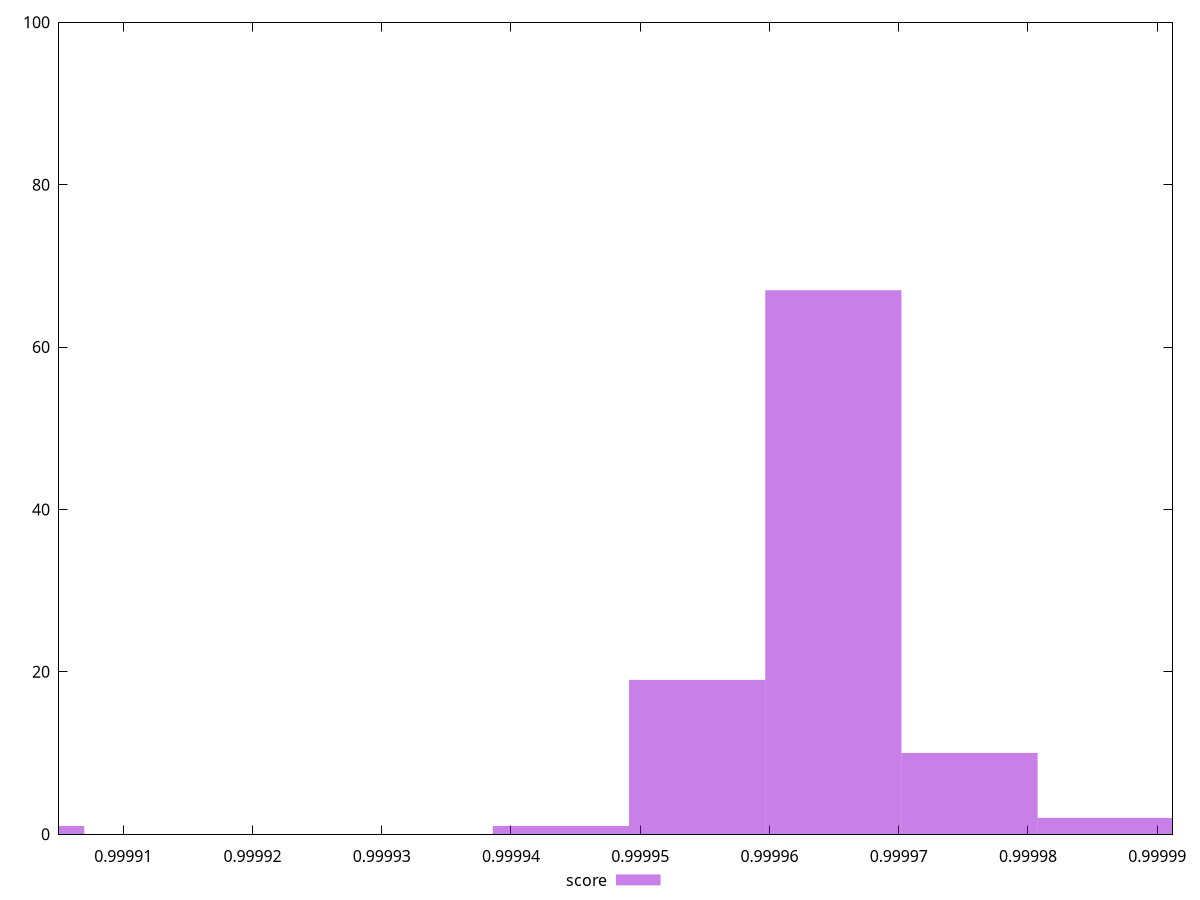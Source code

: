 reset

$score <<EOF
0.9999754765834067 10
0.9999649395450553 67
0.9999544025067039 19
0.999986013621758 2
0.9999438654683526 1
0.999901717314947 1
EOF

set key outside below
set boxwidth 0.000010537038351370446
set xrange [0.9999050328384271:0.9999911809529832]
set yrange [0:100]
set style fill transparent solid 0.5 noborder
set terminal svg size 640, 490 enhanced background rgb 'white'
set output "report_00007_2020-12-11T15:55:29.892Z/mainthread-work-breakdown/samples/pages+cached+noexternal+nocss/score/histogram.svg"

plot $score title "score" with boxes

reset
